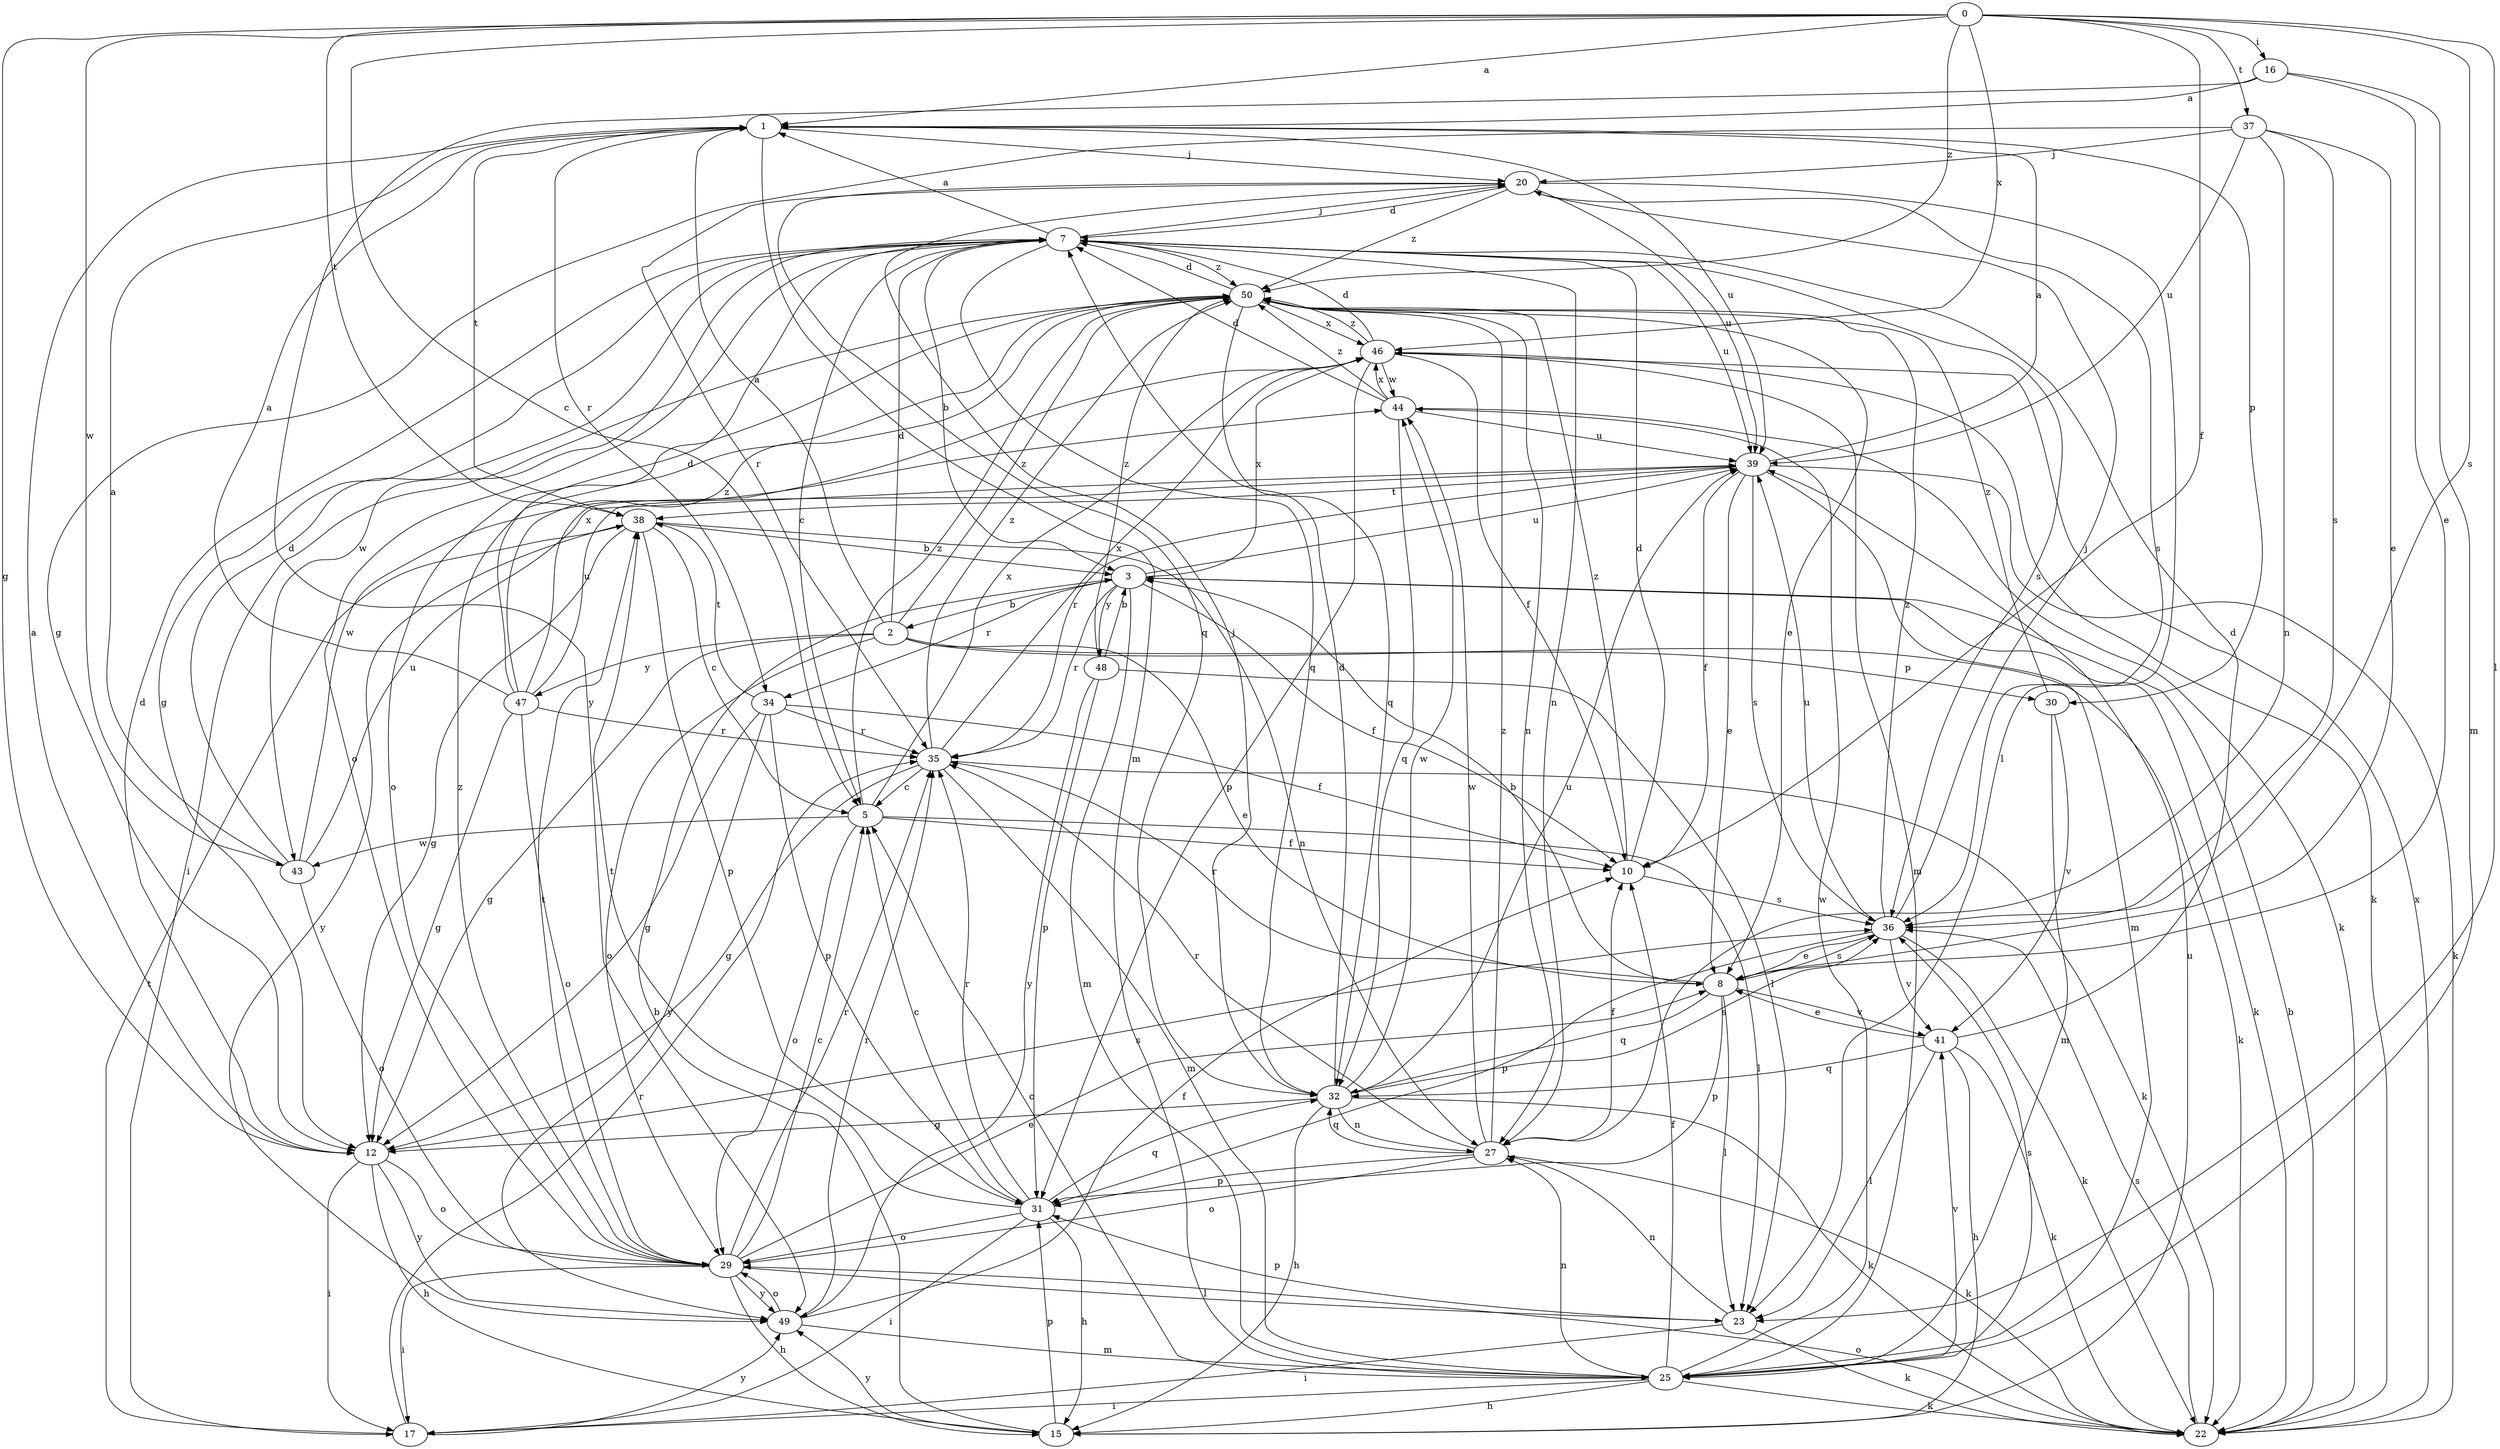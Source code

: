 strict digraph  {
0;
1;
2;
3;
5;
7;
8;
10;
12;
15;
16;
17;
20;
22;
23;
25;
27;
29;
30;
31;
32;
34;
35;
36;
37;
38;
39;
41;
43;
44;
46;
47;
48;
49;
50;
0 -> 1  [label=a];
0 -> 5  [label=c];
0 -> 10  [label=f];
0 -> 12  [label=g];
0 -> 16  [label=i];
0 -> 23  [label=l];
0 -> 36  [label=s];
0 -> 37  [label=t];
0 -> 38  [label=t];
0 -> 43  [label=w];
0 -> 46  [label=x];
0 -> 50  [label=z];
1 -> 20  [label=j];
1 -> 25  [label=m];
1 -> 30  [label=p];
1 -> 34  [label=r];
1 -> 38  [label=t];
1 -> 39  [label=u];
2 -> 1  [label=a];
2 -> 7  [label=d];
2 -> 8  [label=e];
2 -> 12  [label=g];
2 -> 22  [label=k];
2 -> 29  [label=o];
2 -> 30  [label=p];
2 -> 47  [label=y];
2 -> 50  [label=z];
3 -> 2  [label=b];
3 -> 10  [label=f];
3 -> 22  [label=k];
3 -> 25  [label=m];
3 -> 34  [label=r];
3 -> 35  [label=r];
3 -> 39  [label=u];
3 -> 46  [label=x];
3 -> 48  [label=y];
5 -> 10  [label=f];
5 -> 23  [label=l];
5 -> 29  [label=o];
5 -> 43  [label=w];
5 -> 46  [label=x];
5 -> 50  [label=z];
7 -> 1  [label=a];
7 -> 3  [label=b];
7 -> 5  [label=c];
7 -> 12  [label=g];
7 -> 20  [label=j];
7 -> 27  [label=n];
7 -> 29  [label=o];
7 -> 32  [label=q];
7 -> 36  [label=s];
7 -> 39  [label=u];
7 -> 43  [label=w];
7 -> 50  [label=z];
8 -> 3  [label=b];
8 -> 23  [label=l];
8 -> 31  [label=p];
8 -> 32  [label=q];
8 -> 35  [label=r];
8 -> 36  [label=s];
8 -> 41  [label=v];
10 -> 7  [label=d];
10 -> 36  [label=s];
10 -> 50  [label=z];
12 -> 1  [label=a];
12 -> 7  [label=d];
12 -> 15  [label=h];
12 -> 17  [label=i];
12 -> 29  [label=o];
12 -> 36  [label=s];
12 -> 49  [label=y];
15 -> 3  [label=b];
15 -> 31  [label=p];
15 -> 39  [label=u];
15 -> 49  [label=y];
16 -> 1  [label=a];
16 -> 8  [label=e];
16 -> 25  [label=m];
16 -> 49  [label=y];
17 -> 35  [label=r];
17 -> 38  [label=t];
17 -> 49  [label=y];
20 -> 7  [label=d];
20 -> 23  [label=l];
20 -> 32  [label=q];
20 -> 35  [label=r];
20 -> 36  [label=s];
20 -> 39  [label=u];
20 -> 50  [label=z];
22 -> 3  [label=b];
22 -> 29  [label=o];
22 -> 36  [label=s];
22 -> 46  [label=x];
23 -> 17  [label=i];
23 -> 22  [label=k];
23 -> 27  [label=n];
23 -> 31  [label=p];
25 -> 5  [label=c];
25 -> 10  [label=f];
25 -> 15  [label=h];
25 -> 17  [label=i];
25 -> 22  [label=k];
25 -> 27  [label=n];
25 -> 36  [label=s];
25 -> 41  [label=v];
25 -> 44  [label=w];
27 -> 10  [label=f];
27 -> 22  [label=k];
27 -> 29  [label=o];
27 -> 31  [label=p];
27 -> 32  [label=q];
27 -> 35  [label=r];
27 -> 44  [label=w];
27 -> 50  [label=z];
29 -> 5  [label=c];
29 -> 8  [label=e];
29 -> 15  [label=h];
29 -> 17  [label=i];
29 -> 23  [label=l];
29 -> 35  [label=r];
29 -> 38  [label=t];
29 -> 49  [label=y];
29 -> 50  [label=z];
30 -> 25  [label=m];
30 -> 41  [label=v];
30 -> 50  [label=z];
31 -> 5  [label=c];
31 -> 15  [label=h];
31 -> 17  [label=i];
31 -> 29  [label=o];
31 -> 32  [label=q];
31 -> 35  [label=r];
31 -> 38  [label=t];
32 -> 7  [label=d];
32 -> 12  [label=g];
32 -> 15  [label=h];
32 -> 20  [label=j];
32 -> 22  [label=k];
32 -> 27  [label=n];
32 -> 36  [label=s];
32 -> 39  [label=u];
32 -> 44  [label=w];
34 -> 10  [label=f];
34 -> 12  [label=g];
34 -> 31  [label=p];
34 -> 35  [label=r];
34 -> 38  [label=t];
34 -> 49  [label=y];
35 -> 5  [label=c];
35 -> 12  [label=g];
35 -> 22  [label=k];
35 -> 25  [label=m];
35 -> 46  [label=x];
35 -> 50  [label=z];
36 -> 8  [label=e];
36 -> 20  [label=j];
36 -> 22  [label=k];
36 -> 31  [label=p];
36 -> 39  [label=u];
36 -> 41  [label=v];
36 -> 50  [label=z];
37 -> 8  [label=e];
37 -> 12  [label=g];
37 -> 20  [label=j];
37 -> 27  [label=n];
37 -> 36  [label=s];
37 -> 39  [label=u];
38 -> 3  [label=b];
38 -> 5  [label=c];
38 -> 12  [label=g];
38 -> 27  [label=n];
38 -> 31  [label=p];
38 -> 49  [label=y];
39 -> 1  [label=a];
39 -> 8  [label=e];
39 -> 10  [label=f];
39 -> 22  [label=k];
39 -> 25  [label=m];
39 -> 35  [label=r];
39 -> 36  [label=s];
39 -> 38  [label=t];
41 -> 7  [label=d];
41 -> 8  [label=e];
41 -> 15  [label=h];
41 -> 22  [label=k];
41 -> 23  [label=l];
41 -> 32  [label=q];
43 -> 1  [label=a];
43 -> 7  [label=d];
43 -> 29  [label=o];
43 -> 39  [label=u];
43 -> 44  [label=w];
44 -> 7  [label=d];
44 -> 22  [label=k];
44 -> 32  [label=q];
44 -> 39  [label=u];
44 -> 46  [label=x];
44 -> 50  [label=z];
46 -> 7  [label=d];
46 -> 10  [label=f];
46 -> 22  [label=k];
46 -> 25  [label=m];
46 -> 31  [label=p];
46 -> 44  [label=w];
46 -> 50  [label=z];
47 -> 1  [label=a];
47 -> 7  [label=d];
47 -> 12  [label=g];
47 -> 29  [label=o];
47 -> 35  [label=r];
47 -> 39  [label=u];
47 -> 46  [label=x];
47 -> 50  [label=z];
48 -> 3  [label=b];
48 -> 23  [label=l];
48 -> 31  [label=p];
48 -> 49  [label=y];
48 -> 50  [label=z];
49 -> 10  [label=f];
49 -> 25  [label=m];
49 -> 29  [label=o];
49 -> 35  [label=r];
50 -> 7  [label=d];
50 -> 8  [label=e];
50 -> 17  [label=i];
50 -> 27  [label=n];
50 -> 29  [label=o];
50 -> 32  [label=q];
50 -> 46  [label=x];
}
